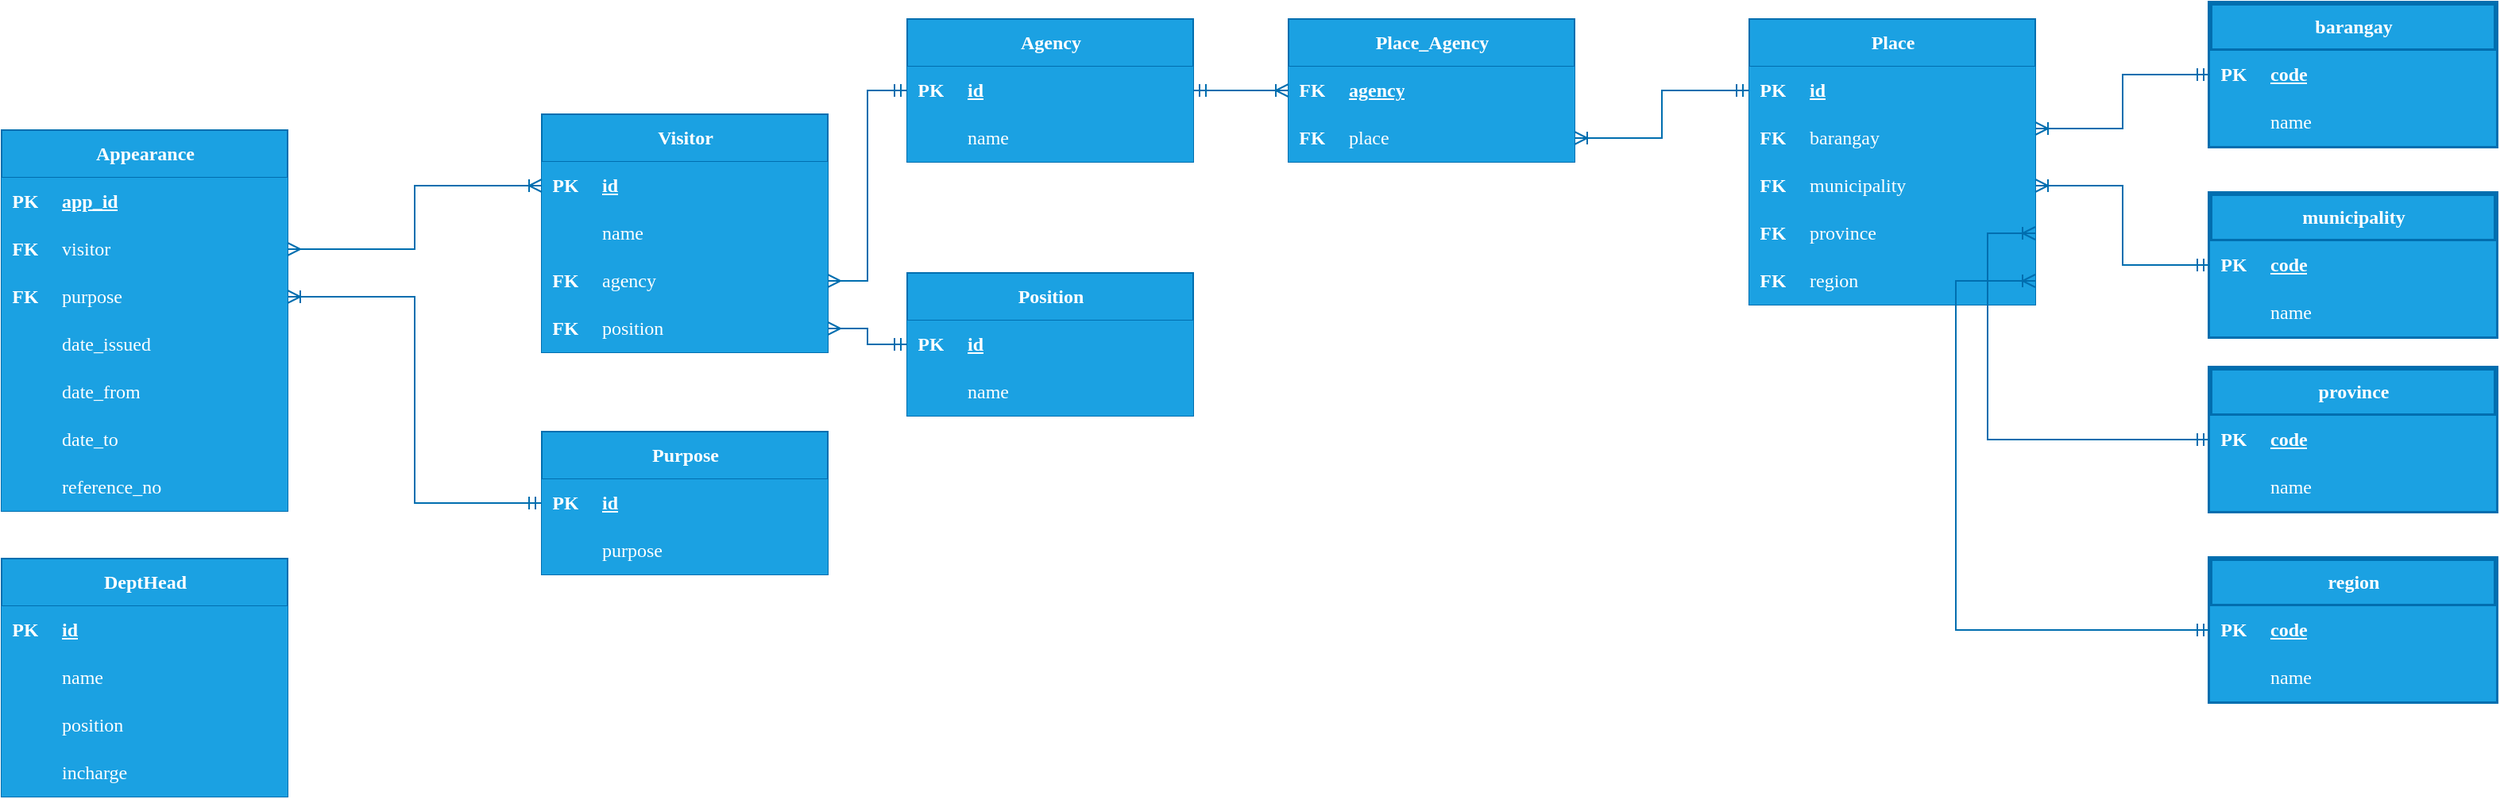 <mxfile version="24.3.1" type="device">
  <diagram id="R2lEEEUBdFMjLlhIrx00" name="Page-1">
    <mxGraphModel dx="2643" dy="990" grid="1" gridSize="10" guides="1" tooltips="1" connect="1" arrows="1" fold="1" page="1" pageScale="1" pageWidth="850" pageHeight="1100" math="0" shadow="0" extFonts="Permanent Marker^https://fonts.googleapis.com/css?family=Permanent+Marker">
      <root>
        <mxCell id="0" />
        <mxCell id="1" parent="0" />
        <mxCell id="YAL7oIk_EPzpiQccKfd0-5" value="Visitor" style="shape=table;startSize=30;container=1;collapsible=1;childLayout=tableLayout;fixedRows=1;rowLines=0;fontStyle=1;align=center;resizeLast=1;html=1;fontFamily=Verdana;fontSize=12;labelBackgroundColor=none;fillColor=#1ba1e2;strokeColor=#006EAF;fontColor=#ffffff;shadow=0;swimlaneLine=1;fixDash=0;" parent="1" vertex="1">
          <mxGeometry x="-20" y="100" width="180" height="150" as="geometry" />
        </mxCell>
        <mxCell id="YAL7oIk_EPzpiQccKfd0-6" value="" style="shape=tableRow;horizontal=0;startSize=0;swimlaneHead=0;swimlaneBody=0;fillColor=#1ba1e2;collapsible=0;dropTarget=0;points=[[0,0.5],[1,0.5]];portConstraint=eastwest;top=0;left=0;right=0;bottom=1;fontFamily=Verdana;fontSize=12;labelBackgroundColor=none;strokeColor=#006EAF;fontColor=#ffffff;shadow=0;swimlaneLine=1;fixDash=0;" parent="YAL7oIk_EPzpiQccKfd0-5" vertex="1">
          <mxGeometry y="30" width="180" height="30" as="geometry" />
        </mxCell>
        <mxCell id="YAL7oIk_EPzpiQccKfd0-7" value="PK" style="shape=partialRectangle;connectable=0;fillColor=#1ba1e2;top=0;left=0;bottom=0;right=0;fontStyle=1;overflow=hidden;whiteSpace=wrap;html=1;fontFamily=Verdana;fontSize=12;labelBackgroundColor=none;strokeColor=#006EAF;fontColor=#ffffff;shadow=0;swimlaneLine=1;fixDash=0;" parent="YAL7oIk_EPzpiQccKfd0-6" vertex="1">
          <mxGeometry width="30" height="30" as="geometry">
            <mxRectangle width="30" height="30" as="alternateBounds" />
          </mxGeometry>
        </mxCell>
        <mxCell id="YAL7oIk_EPzpiQccKfd0-8" value="id" style="shape=partialRectangle;connectable=0;fillColor=#1ba1e2;top=0;left=0;bottom=0;right=0;align=left;spacingLeft=6;fontStyle=5;overflow=hidden;whiteSpace=wrap;html=1;fontFamily=Verdana;fontSize=12;labelBackgroundColor=none;strokeColor=#006EAF;fontColor=#ffffff;shadow=0;swimlaneLine=1;fixDash=0;" parent="YAL7oIk_EPzpiQccKfd0-6" vertex="1">
          <mxGeometry x="30" width="150" height="30" as="geometry">
            <mxRectangle width="150" height="30" as="alternateBounds" />
          </mxGeometry>
        </mxCell>
        <mxCell id="YAL7oIk_EPzpiQccKfd0-9" value="" style="shape=tableRow;horizontal=0;startSize=0;swimlaneHead=0;swimlaneBody=0;fillColor=#1ba1e2;collapsible=0;dropTarget=0;points=[[0,0.5],[1,0.5]];portConstraint=eastwest;top=0;left=0;right=0;bottom=0;fontFamily=Verdana;fontSize=12;labelBackgroundColor=none;strokeColor=#006EAF;fontColor=#ffffff;shadow=0;swimlaneLine=1;fixDash=0;" parent="YAL7oIk_EPzpiQccKfd0-5" vertex="1">
          <mxGeometry y="60" width="180" height="30" as="geometry" />
        </mxCell>
        <mxCell id="YAL7oIk_EPzpiQccKfd0-10" value="" style="shape=partialRectangle;connectable=0;fillColor=#1ba1e2;top=0;left=0;bottom=0;right=0;editable=1;overflow=hidden;whiteSpace=wrap;html=1;fontFamily=Verdana;fontSize=12;labelBackgroundColor=none;strokeColor=#006EAF;fontColor=#ffffff;shadow=0;swimlaneLine=1;fixDash=0;" parent="YAL7oIk_EPzpiQccKfd0-9" vertex="1">
          <mxGeometry width="30" height="30" as="geometry">
            <mxRectangle width="30" height="30" as="alternateBounds" />
          </mxGeometry>
        </mxCell>
        <mxCell id="YAL7oIk_EPzpiQccKfd0-11" value="name" style="shape=partialRectangle;connectable=0;fillColor=#1ba1e2;top=0;left=0;bottom=0;right=0;align=left;spacingLeft=6;overflow=hidden;whiteSpace=wrap;html=1;fontFamily=Verdana;fontSize=12;labelBackgroundColor=none;strokeColor=#006EAF;fontColor=#ffffff;shadow=0;swimlaneLine=1;fixDash=0;" parent="YAL7oIk_EPzpiQccKfd0-9" vertex="1">
          <mxGeometry x="30" width="150" height="30" as="geometry">
            <mxRectangle width="150" height="30" as="alternateBounds" />
          </mxGeometry>
        </mxCell>
        <mxCell id="YAL7oIk_EPzpiQccKfd0-12" value="" style="shape=tableRow;horizontal=0;startSize=0;swimlaneHead=0;swimlaneBody=0;fillColor=#1ba1e2;collapsible=0;dropTarget=0;points=[[0,0.5],[1,0.5]];portConstraint=eastwest;top=0;left=0;right=0;bottom=0;fontFamily=Verdana;fontSize=12;labelBackgroundColor=none;strokeColor=#006EAF;fontColor=#ffffff;shadow=0;swimlaneLine=1;fixDash=0;" parent="YAL7oIk_EPzpiQccKfd0-5" vertex="1">
          <mxGeometry y="90" width="180" height="30" as="geometry" />
        </mxCell>
        <mxCell id="YAL7oIk_EPzpiQccKfd0-13" value="FK" style="shape=partialRectangle;connectable=0;fillColor=#1ba1e2;top=0;left=0;bottom=0;right=0;editable=1;overflow=hidden;whiteSpace=wrap;html=1;fontFamily=Verdana;fontSize=12;labelBackgroundColor=none;strokeColor=#006EAF;fontColor=#ffffff;shadow=0;swimlaneLine=1;fixDash=0;fontStyle=1" parent="YAL7oIk_EPzpiQccKfd0-12" vertex="1">
          <mxGeometry width="30" height="30" as="geometry">
            <mxRectangle width="30" height="30" as="alternateBounds" />
          </mxGeometry>
        </mxCell>
        <mxCell id="YAL7oIk_EPzpiQccKfd0-14" value="agency" style="shape=partialRectangle;connectable=0;fillColor=#1ba1e2;top=0;left=0;bottom=0;right=0;align=left;spacingLeft=6;overflow=hidden;whiteSpace=wrap;html=1;fontFamily=Verdana;fontSize=12;labelBackgroundColor=none;strokeColor=#006EAF;fontColor=#ffffff;shadow=0;swimlaneLine=1;fixDash=0;" parent="YAL7oIk_EPzpiQccKfd0-12" vertex="1">
          <mxGeometry x="30" width="150" height="30" as="geometry">
            <mxRectangle width="150" height="30" as="alternateBounds" />
          </mxGeometry>
        </mxCell>
        <mxCell id="YAL7oIk_EPzpiQccKfd0-15" value="" style="shape=tableRow;horizontal=0;startSize=0;swimlaneHead=0;swimlaneBody=0;fillColor=#1ba1e2;collapsible=0;dropTarget=0;points=[[0,0.5],[1,0.5]];portConstraint=eastwest;top=0;left=0;right=0;bottom=0;fontFamily=Verdana;fontSize=12;labelBackgroundColor=none;strokeColor=#006EAF;fontColor=#ffffff;shadow=0;swimlaneLine=1;fixDash=0;" parent="YAL7oIk_EPzpiQccKfd0-5" vertex="1">
          <mxGeometry y="120" width="180" height="30" as="geometry" />
        </mxCell>
        <mxCell id="YAL7oIk_EPzpiQccKfd0-16" value="FK" style="shape=partialRectangle;connectable=0;fillColor=#1ba1e2;top=0;left=0;bottom=0;right=0;editable=1;overflow=hidden;whiteSpace=wrap;html=1;fontFamily=Verdana;fontSize=12;labelBackgroundColor=none;strokeColor=#006EAF;fontColor=#ffffff;shadow=0;swimlaneLine=1;fixDash=0;fontStyle=1" parent="YAL7oIk_EPzpiQccKfd0-15" vertex="1">
          <mxGeometry width="30" height="30" as="geometry">
            <mxRectangle width="30" height="30" as="alternateBounds" />
          </mxGeometry>
        </mxCell>
        <mxCell id="YAL7oIk_EPzpiQccKfd0-17" value="position" style="shape=partialRectangle;connectable=0;fillColor=#1ba1e2;top=0;left=0;bottom=0;right=0;align=left;spacingLeft=6;overflow=hidden;whiteSpace=wrap;html=1;fontFamily=Verdana;fontSize=12;labelBackgroundColor=none;strokeColor=#006EAF;fontColor=#ffffff;shadow=0;swimlaneLine=1;fixDash=0;" parent="YAL7oIk_EPzpiQccKfd0-15" vertex="1">
          <mxGeometry x="30" width="150" height="30" as="geometry">
            <mxRectangle width="150" height="30" as="alternateBounds" />
          </mxGeometry>
        </mxCell>
        <mxCell id="YAL7oIk_EPzpiQccKfd0-18" value="DeptHead" style="shape=table;startSize=30;container=1;collapsible=1;childLayout=tableLayout;fixedRows=1;rowLines=0;fontStyle=1;align=center;resizeLast=1;html=1;fontFamily=Verdana;fontSize=12;labelBackgroundColor=none;fillColor=#1ba1e2;strokeColor=#006EAF;fontColor=#ffffff;shadow=0;swimlaneLine=1;fixDash=0;" parent="1" vertex="1">
          <mxGeometry x="-360" y="380" width="180" height="150" as="geometry" />
        </mxCell>
        <mxCell id="YAL7oIk_EPzpiQccKfd0-19" value="" style="shape=tableRow;horizontal=0;startSize=0;swimlaneHead=0;swimlaneBody=0;fillColor=#1ba1e2;collapsible=0;dropTarget=0;points=[[0,0.5],[1,0.5]];portConstraint=eastwest;top=0;left=0;right=0;bottom=1;fontFamily=Verdana;fontSize=12;labelBackgroundColor=none;strokeColor=#006EAF;fontColor=#ffffff;shadow=0;swimlaneLine=1;fixDash=0;" parent="YAL7oIk_EPzpiQccKfd0-18" vertex="1">
          <mxGeometry y="30" width="180" height="30" as="geometry" />
        </mxCell>
        <mxCell id="YAL7oIk_EPzpiQccKfd0-20" value="PK" style="shape=partialRectangle;connectable=0;fillColor=#1ba1e2;top=0;left=0;bottom=0;right=0;fontStyle=1;overflow=hidden;whiteSpace=wrap;html=1;fontFamily=Verdana;fontSize=12;labelBackgroundColor=none;strokeColor=#006EAF;fontColor=#ffffff;shadow=0;swimlaneLine=1;fixDash=0;" parent="YAL7oIk_EPzpiQccKfd0-19" vertex="1">
          <mxGeometry width="30" height="30" as="geometry">
            <mxRectangle width="30" height="30" as="alternateBounds" />
          </mxGeometry>
        </mxCell>
        <mxCell id="YAL7oIk_EPzpiQccKfd0-21" value="id" style="shape=partialRectangle;connectable=0;fillColor=#1ba1e2;top=0;left=0;bottom=0;right=0;align=left;spacingLeft=6;fontStyle=5;overflow=hidden;whiteSpace=wrap;html=1;fontFamily=Verdana;fontSize=12;labelBackgroundColor=none;strokeColor=#006EAF;fontColor=#ffffff;shadow=0;swimlaneLine=1;fixDash=0;" parent="YAL7oIk_EPzpiQccKfd0-19" vertex="1">
          <mxGeometry x="30" width="150" height="30" as="geometry">
            <mxRectangle width="150" height="30" as="alternateBounds" />
          </mxGeometry>
        </mxCell>
        <mxCell id="YAL7oIk_EPzpiQccKfd0-22" value="" style="shape=tableRow;horizontal=0;startSize=0;swimlaneHead=0;swimlaneBody=0;fillColor=#1ba1e2;collapsible=0;dropTarget=0;points=[[0,0.5],[1,0.5]];portConstraint=eastwest;top=0;left=0;right=0;bottom=0;fontFamily=Verdana;fontSize=12;labelBackgroundColor=none;strokeColor=#006EAF;fontColor=#ffffff;shadow=0;swimlaneLine=1;fixDash=0;" parent="YAL7oIk_EPzpiQccKfd0-18" vertex="1">
          <mxGeometry y="60" width="180" height="30" as="geometry" />
        </mxCell>
        <mxCell id="YAL7oIk_EPzpiQccKfd0-23" value="" style="shape=partialRectangle;connectable=0;fillColor=#1ba1e2;top=0;left=0;bottom=0;right=0;editable=1;overflow=hidden;whiteSpace=wrap;html=1;fontFamily=Verdana;fontSize=12;labelBackgroundColor=none;strokeColor=#006EAF;fontColor=#ffffff;shadow=0;swimlaneLine=1;fixDash=0;" parent="YAL7oIk_EPzpiQccKfd0-22" vertex="1">
          <mxGeometry width="30" height="30" as="geometry">
            <mxRectangle width="30" height="30" as="alternateBounds" />
          </mxGeometry>
        </mxCell>
        <mxCell id="YAL7oIk_EPzpiQccKfd0-24" value="name" style="shape=partialRectangle;connectable=0;fillColor=#1ba1e2;top=0;left=0;bottom=0;right=0;align=left;spacingLeft=6;overflow=hidden;whiteSpace=wrap;html=1;fontFamily=Verdana;fontSize=12;labelBackgroundColor=none;strokeColor=#006EAF;fontColor=#ffffff;shadow=0;swimlaneLine=1;fixDash=0;" parent="YAL7oIk_EPzpiQccKfd0-22" vertex="1">
          <mxGeometry x="30" width="150" height="30" as="geometry">
            <mxRectangle width="150" height="30" as="alternateBounds" />
          </mxGeometry>
        </mxCell>
        <mxCell id="YAL7oIk_EPzpiQccKfd0-25" value="" style="shape=tableRow;horizontal=0;startSize=0;swimlaneHead=0;swimlaneBody=0;fillColor=#1ba1e2;collapsible=0;dropTarget=0;points=[[0,0.5],[1,0.5]];portConstraint=eastwest;top=0;left=0;right=0;bottom=0;fontFamily=Verdana;fontSize=12;labelBackgroundColor=none;strokeColor=#006EAF;fontColor=#ffffff;shadow=0;swimlaneLine=1;fixDash=0;" parent="YAL7oIk_EPzpiQccKfd0-18" vertex="1">
          <mxGeometry y="90" width="180" height="30" as="geometry" />
        </mxCell>
        <mxCell id="YAL7oIk_EPzpiQccKfd0-26" value="" style="shape=partialRectangle;connectable=0;fillColor=#1ba1e2;top=0;left=0;bottom=0;right=0;editable=1;overflow=hidden;whiteSpace=wrap;html=1;fontFamily=Verdana;fontSize=12;labelBackgroundColor=none;strokeColor=#006EAF;fontColor=#ffffff;shadow=0;swimlaneLine=1;fixDash=0;" parent="YAL7oIk_EPzpiQccKfd0-25" vertex="1">
          <mxGeometry width="30" height="30" as="geometry">
            <mxRectangle width="30" height="30" as="alternateBounds" />
          </mxGeometry>
        </mxCell>
        <mxCell id="YAL7oIk_EPzpiQccKfd0-27" value="position" style="shape=partialRectangle;connectable=0;fillColor=#1ba1e2;top=0;left=0;bottom=0;right=0;align=left;spacingLeft=6;overflow=hidden;whiteSpace=wrap;html=1;fontFamily=Verdana;fontSize=12;labelBackgroundColor=none;strokeColor=#006EAF;fontColor=#ffffff;shadow=0;swimlaneLine=1;fixDash=0;" parent="YAL7oIk_EPzpiQccKfd0-25" vertex="1">
          <mxGeometry x="30" width="150" height="30" as="geometry">
            <mxRectangle width="150" height="30" as="alternateBounds" />
          </mxGeometry>
        </mxCell>
        <mxCell id="YAL7oIk_EPzpiQccKfd0-28" value="" style="shape=tableRow;horizontal=0;startSize=0;swimlaneHead=0;swimlaneBody=0;fillColor=#1ba1e2;collapsible=0;dropTarget=0;points=[[0,0.5],[1,0.5]];portConstraint=eastwest;top=0;left=0;right=0;bottom=0;fontFamily=Verdana;fontSize=12;labelBackgroundColor=none;strokeColor=#006EAF;fontColor=#ffffff;shadow=0;swimlaneLine=1;fixDash=0;" parent="YAL7oIk_EPzpiQccKfd0-18" vertex="1">
          <mxGeometry y="120" width="180" height="30" as="geometry" />
        </mxCell>
        <mxCell id="YAL7oIk_EPzpiQccKfd0-29" value="" style="shape=partialRectangle;connectable=0;fillColor=#1ba1e2;top=0;left=0;bottom=0;right=0;editable=1;overflow=hidden;whiteSpace=wrap;html=1;fontFamily=Verdana;fontSize=12;labelBackgroundColor=none;strokeColor=#006EAF;fontColor=#ffffff;shadow=0;swimlaneLine=1;fixDash=0;" parent="YAL7oIk_EPzpiQccKfd0-28" vertex="1">
          <mxGeometry width="30" height="30" as="geometry">
            <mxRectangle width="30" height="30" as="alternateBounds" />
          </mxGeometry>
        </mxCell>
        <mxCell id="YAL7oIk_EPzpiQccKfd0-30" value="incharge" style="shape=partialRectangle;connectable=0;fillColor=#1ba1e2;top=0;left=0;bottom=0;right=0;align=left;spacingLeft=6;overflow=hidden;whiteSpace=wrap;html=1;fontFamily=Verdana;fontSize=12;labelBackgroundColor=none;strokeColor=#006EAF;fontColor=#ffffff;shadow=0;swimlaneLine=1;fixDash=0;" parent="YAL7oIk_EPzpiQccKfd0-28" vertex="1">
          <mxGeometry x="30" width="150" height="30" as="geometry">
            <mxRectangle width="150" height="30" as="alternateBounds" />
          </mxGeometry>
        </mxCell>
        <mxCell id="YAL7oIk_EPzpiQccKfd0-31" value="Position" style="shape=table;startSize=30;container=1;collapsible=1;childLayout=tableLayout;fixedRows=1;rowLines=0;fontStyle=1;align=center;resizeLast=1;html=1;fontFamily=Verdana;fontSize=12;labelBackgroundColor=none;fillColor=#1ba1e2;strokeColor=#006EAF;fontColor=#ffffff;shadow=0;swimlaneLine=1;fixDash=0;" parent="1" vertex="1">
          <mxGeometry x="210" y="200" width="180" height="90" as="geometry" />
        </mxCell>
        <mxCell id="YAL7oIk_EPzpiQccKfd0-32" value="" style="shape=tableRow;horizontal=0;startSize=0;swimlaneHead=0;swimlaneBody=0;fillColor=#1ba1e2;collapsible=0;dropTarget=0;points=[[0,0.5],[1,0.5]];portConstraint=eastwest;top=0;left=0;right=0;bottom=1;fontFamily=Verdana;fontSize=12;labelBackgroundColor=none;strokeColor=#006EAF;fontColor=#ffffff;shadow=0;swimlaneLine=1;fixDash=0;" parent="YAL7oIk_EPzpiQccKfd0-31" vertex="1">
          <mxGeometry y="30" width="180" height="30" as="geometry" />
        </mxCell>
        <mxCell id="YAL7oIk_EPzpiQccKfd0-33" value="PK" style="shape=partialRectangle;connectable=0;fillColor=#1ba1e2;top=0;left=0;bottom=0;right=0;fontStyle=1;overflow=hidden;whiteSpace=wrap;html=1;fontFamily=Verdana;fontSize=12;labelBackgroundColor=none;strokeColor=#006EAF;fontColor=#ffffff;shadow=0;swimlaneLine=1;fixDash=0;" parent="YAL7oIk_EPzpiQccKfd0-32" vertex="1">
          <mxGeometry width="30" height="30" as="geometry">
            <mxRectangle width="30" height="30" as="alternateBounds" />
          </mxGeometry>
        </mxCell>
        <mxCell id="YAL7oIk_EPzpiQccKfd0-34" value="id" style="shape=partialRectangle;connectable=0;fillColor=#1ba1e2;top=0;left=0;bottom=0;right=0;align=left;spacingLeft=6;fontStyle=5;overflow=hidden;whiteSpace=wrap;html=1;fontFamily=Verdana;fontSize=12;labelBackgroundColor=none;strokeColor=#006EAF;fontColor=#ffffff;shadow=0;swimlaneLine=1;fixDash=0;" parent="YAL7oIk_EPzpiQccKfd0-32" vertex="1">
          <mxGeometry x="30" width="150" height="30" as="geometry">
            <mxRectangle width="150" height="30" as="alternateBounds" />
          </mxGeometry>
        </mxCell>
        <mxCell id="YAL7oIk_EPzpiQccKfd0-35" value="" style="shape=tableRow;horizontal=0;startSize=0;swimlaneHead=0;swimlaneBody=0;fillColor=#1ba1e2;collapsible=0;dropTarget=0;points=[[0,0.5],[1,0.5]];portConstraint=eastwest;top=0;left=0;right=0;bottom=0;fontFamily=Verdana;fontSize=12;labelBackgroundColor=none;strokeColor=#006EAF;fontColor=#ffffff;shadow=0;swimlaneLine=1;fixDash=0;" parent="YAL7oIk_EPzpiQccKfd0-31" vertex="1">
          <mxGeometry y="60" width="180" height="30" as="geometry" />
        </mxCell>
        <mxCell id="YAL7oIk_EPzpiQccKfd0-36" value="" style="shape=partialRectangle;connectable=0;fillColor=#1ba1e2;top=0;left=0;bottom=0;right=0;editable=1;overflow=hidden;whiteSpace=wrap;html=1;fontFamily=Verdana;fontSize=12;labelBackgroundColor=none;strokeColor=#006EAF;fontColor=#ffffff;shadow=0;swimlaneLine=1;fixDash=0;" parent="YAL7oIk_EPzpiQccKfd0-35" vertex="1">
          <mxGeometry width="30" height="30" as="geometry">
            <mxRectangle width="30" height="30" as="alternateBounds" />
          </mxGeometry>
        </mxCell>
        <mxCell id="YAL7oIk_EPzpiQccKfd0-37" value="name" style="shape=partialRectangle;connectable=0;fillColor=#1ba1e2;top=0;left=0;bottom=0;right=0;align=left;spacingLeft=6;overflow=hidden;whiteSpace=wrap;html=1;fontFamily=Verdana;fontSize=12;labelBackgroundColor=none;strokeColor=#006EAF;fontColor=#ffffff;shadow=0;swimlaneLine=1;fixDash=0;" parent="YAL7oIk_EPzpiQccKfd0-35" vertex="1">
          <mxGeometry x="30" width="150" height="30" as="geometry">
            <mxRectangle width="150" height="30" as="alternateBounds" />
          </mxGeometry>
        </mxCell>
        <mxCell id="YAL7oIk_EPzpiQccKfd0-45" style="edgeStyle=orthogonalEdgeStyle;rounded=0;orthogonalLoop=1;jettySize=auto;html=1;exitX=1;exitY=0.5;exitDx=0;exitDy=0;entryX=0;entryY=0.5;entryDx=0;entryDy=0;endArrow=ERmandOne;endFill=0;startArrow=ERmany;startFill=0;fontFamily=Verdana;fontSize=12;labelBackgroundColor=none;fillColor=#1ba1e2;strokeColor=#006EAF;shadow=0;swimlaneLine=1;fixDash=0;" parent="1" source="YAL7oIk_EPzpiQccKfd0-15" target="YAL7oIk_EPzpiQccKfd0-32" edge="1">
          <mxGeometry relative="1" as="geometry" />
        </mxCell>
        <mxCell id="YAL7oIk_EPzpiQccKfd0-46" value="Agency" style="shape=table;startSize=30;container=1;collapsible=1;childLayout=tableLayout;fixedRows=1;rowLines=0;fontStyle=1;align=center;resizeLast=1;html=1;fontFamily=Verdana;fontSize=12;labelBackgroundColor=none;fillColor=#1ba1e2;strokeColor=#006EAF;fontColor=#ffffff;shadow=0;swimlaneLine=1;fixDash=0;" parent="1" vertex="1">
          <mxGeometry x="210" y="40" width="180" height="90" as="geometry">
            <mxRectangle x="260" y="150" width="80" height="30" as="alternateBounds" />
          </mxGeometry>
        </mxCell>
        <mxCell id="YAL7oIk_EPzpiQccKfd0-47" value="" style="shape=tableRow;horizontal=0;startSize=0;swimlaneHead=0;swimlaneBody=0;fillColor=#1ba1e2;collapsible=0;dropTarget=0;points=[[0,0.5],[1,0.5]];portConstraint=eastwest;top=0;left=0;right=0;bottom=1;fontFamily=Verdana;fontSize=12;labelBackgroundColor=none;strokeColor=#006EAF;fontColor=#ffffff;shadow=0;swimlaneLine=1;fixDash=0;" parent="YAL7oIk_EPzpiQccKfd0-46" vertex="1">
          <mxGeometry y="30" width="180" height="30" as="geometry" />
        </mxCell>
        <mxCell id="YAL7oIk_EPzpiQccKfd0-48" value="PK" style="shape=partialRectangle;connectable=0;fillColor=#1ba1e2;top=0;left=0;bottom=0;right=0;fontStyle=1;overflow=hidden;whiteSpace=wrap;html=1;fontFamily=Verdana;fontSize=12;labelBackgroundColor=none;strokeColor=#006EAF;fontColor=#ffffff;shadow=0;swimlaneLine=1;fixDash=0;" parent="YAL7oIk_EPzpiQccKfd0-47" vertex="1">
          <mxGeometry width="30" height="30" as="geometry">
            <mxRectangle width="30" height="30" as="alternateBounds" />
          </mxGeometry>
        </mxCell>
        <mxCell id="YAL7oIk_EPzpiQccKfd0-49" value="id" style="shape=partialRectangle;connectable=0;fillColor=#1ba1e2;top=0;left=0;bottom=0;right=0;align=left;spacingLeft=6;fontStyle=5;overflow=hidden;whiteSpace=wrap;html=1;fontFamily=Verdana;fontSize=12;labelBackgroundColor=none;strokeColor=#006EAF;fontColor=#ffffff;shadow=0;swimlaneLine=1;fixDash=0;" parent="YAL7oIk_EPzpiQccKfd0-47" vertex="1">
          <mxGeometry x="30" width="150" height="30" as="geometry">
            <mxRectangle width="150" height="30" as="alternateBounds" />
          </mxGeometry>
        </mxCell>
        <mxCell id="YAL7oIk_EPzpiQccKfd0-50" value="" style="shape=tableRow;horizontal=0;startSize=0;swimlaneHead=0;swimlaneBody=0;fillColor=#1ba1e2;collapsible=0;dropTarget=0;points=[[0,0.5],[1,0.5]];portConstraint=eastwest;top=0;left=0;right=0;bottom=0;fontFamily=Verdana;fontSize=12;labelBackgroundColor=none;strokeColor=#006EAF;fontColor=#ffffff;shadow=0;swimlaneLine=1;fixDash=0;" parent="YAL7oIk_EPzpiQccKfd0-46" vertex="1">
          <mxGeometry y="60" width="180" height="30" as="geometry" />
        </mxCell>
        <mxCell id="YAL7oIk_EPzpiQccKfd0-51" value="" style="shape=partialRectangle;connectable=0;fillColor=#1ba1e2;top=0;left=0;bottom=0;right=0;editable=1;overflow=hidden;whiteSpace=wrap;html=1;fontFamily=Verdana;fontSize=12;labelBackgroundColor=none;strokeColor=#006EAF;fontColor=#ffffff;shadow=0;swimlaneLine=1;fixDash=0;" parent="YAL7oIk_EPzpiQccKfd0-50" vertex="1">
          <mxGeometry width="30" height="30" as="geometry">
            <mxRectangle width="30" height="30" as="alternateBounds" />
          </mxGeometry>
        </mxCell>
        <mxCell id="YAL7oIk_EPzpiQccKfd0-52" value="name" style="shape=partialRectangle;connectable=0;fillColor=#1ba1e2;top=0;left=0;bottom=0;right=0;align=left;spacingLeft=6;overflow=hidden;whiteSpace=wrap;html=1;fontFamily=Verdana;fontSize=12;labelBackgroundColor=none;strokeColor=#006EAF;fontColor=#ffffff;shadow=0;swimlaneLine=1;fixDash=0;" parent="YAL7oIk_EPzpiQccKfd0-50" vertex="1">
          <mxGeometry x="30" width="150" height="30" as="geometry">
            <mxRectangle width="150" height="30" as="alternateBounds" />
          </mxGeometry>
        </mxCell>
        <mxCell id="YAL7oIk_EPzpiQccKfd0-59" style="edgeStyle=orthogonalEdgeStyle;rounded=0;orthogonalLoop=1;jettySize=auto;html=1;exitX=1;exitY=0.5;exitDx=0;exitDy=0;startArrow=ERmany;startFill=0;endArrow=ERmandOne;endFill=0;fontFamily=Verdana;fontSize=12;labelBackgroundColor=none;fillColor=#1ba1e2;strokeColor=#006EAF;shadow=0;swimlaneLine=1;fixDash=0;" parent="1" source="YAL7oIk_EPzpiQccKfd0-12" target="YAL7oIk_EPzpiQccKfd0-47" edge="1">
          <mxGeometry relative="1" as="geometry" />
        </mxCell>
        <mxCell id="YAL7oIk_EPzpiQccKfd0-60" value="Appearance" style="shape=table;startSize=30;container=1;collapsible=1;childLayout=tableLayout;fixedRows=1;rowLines=0;fontStyle=1;align=center;resizeLast=1;html=1;fontFamily=Verdana;fontSize=12;labelBackgroundColor=none;fillColor=#1ba1e2;strokeColor=#006EAF;fontColor=#ffffff;shadow=0;swimlaneLine=1;fixDash=0;" parent="1" vertex="1">
          <mxGeometry x="-360" y="110" width="180" height="240" as="geometry" />
        </mxCell>
        <mxCell id="YAL7oIk_EPzpiQccKfd0-61" value="" style="shape=tableRow;horizontal=0;startSize=0;swimlaneHead=0;swimlaneBody=0;fillColor=#1ba1e2;collapsible=0;dropTarget=0;points=[[0,0.5],[1,0.5]];portConstraint=eastwest;top=0;left=0;right=0;bottom=1;fontFamily=Verdana;fontSize=12;labelBackgroundColor=none;strokeColor=#006EAF;fontColor=#ffffff;shadow=0;swimlaneLine=1;fixDash=0;" parent="YAL7oIk_EPzpiQccKfd0-60" vertex="1">
          <mxGeometry y="30" width="180" height="30" as="geometry" />
        </mxCell>
        <mxCell id="YAL7oIk_EPzpiQccKfd0-62" value="PK" style="shape=partialRectangle;connectable=0;fillColor=#1ba1e2;top=0;left=0;bottom=0;right=0;fontStyle=1;overflow=hidden;whiteSpace=wrap;html=1;fontFamily=Verdana;fontSize=12;labelBackgroundColor=none;strokeColor=#006EAF;fontColor=#ffffff;shadow=0;swimlaneLine=1;fixDash=0;" parent="YAL7oIk_EPzpiQccKfd0-61" vertex="1">
          <mxGeometry width="30" height="30" as="geometry">
            <mxRectangle width="30" height="30" as="alternateBounds" />
          </mxGeometry>
        </mxCell>
        <mxCell id="YAL7oIk_EPzpiQccKfd0-63" value="app_id" style="shape=partialRectangle;connectable=0;fillColor=#1ba1e2;top=0;left=0;bottom=0;right=0;align=left;spacingLeft=6;fontStyle=5;overflow=hidden;whiteSpace=wrap;html=1;fontFamily=Verdana;fontSize=12;labelBackgroundColor=none;strokeColor=#006EAF;fontColor=#ffffff;shadow=0;swimlaneLine=1;fixDash=0;" parent="YAL7oIk_EPzpiQccKfd0-61" vertex="1">
          <mxGeometry x="30" width="150" height="30" as="geometry">
            <mxRectangle width="150" height="30" as="alternateBounds" />
          </mxGeometry>
        </mxCell>
        <mxCell id="YAL7oIk_EPzpiQccKfd0-64" value="" style="shape=tableRow;horizontal=0;startSize=0;swimlaneHead=0;swimlaneBody=0;fillColor=#1ba1e2;collapsible=0;dropTarget=0;points=[[0,0.5],[1,0.5]];portConstraint=eastwest;top=0;left=0;right=0;bottom=0;fontFamily=Verdana;fontSize=12;labelBackgroundColor=none;strokeColor=#006EAF;fontColor=#ffffff;shadow=0;swimlaneLine=1;fixDash=0;" parent="YAL7oIk_EPzpiQccKfd0-60" vertex="1">
          <mxGeometry y="60" width="180" height="30" as="geometry" />
        </mxCell>
        <mxCell id="YAL7oIk_EPzpiQccKfd0-65" value="FK" style="shape=partialRectangle;connectable=0;fillColor=#1ba1e2;top=0;left=0;bottom=0;right=0;editable=1;overflow=hidden;whiteSpace=wrap;html=1;fontFamily=Verdana;fontSize=12;labelBackgroundColor=none;strokeColor=#006EAF;fontColor=#ffffff;shadow=0;swimlaneLine=1;fixDash=0;fontStyle=1" parent="YAL7oIk_EPzpiQccKfd0-64" vertex="1">
          <mxGeometry width="30" height="30" as="geometry">
            <mxRectangle width="30" height="30" as="alternateBounds" />
          </mxGeometry>
        </mxCell>
        <mxCell id="YAL7oIk_EPzpiQccKfd0-66" value="visitor" style="shape=partialRectangle;connectable=0;fillColor=#1ba1e2;top=0;left=0;bottom=0;right=0;align=left;spacingLeft=6;overflow=hidden;whiteSpace=wrap;html=1;fontFamily=Verdana;fontSize=12;labelBackgroundColor=none;strokeColor=#006EAF;fontColor=#ffffff;shadow=0;swimlaneLine=1;fixDash=0;" parent="YAL7oIk_EPzpiQccKfd0-64" vertex="1">
          <mxGeometry x="30" width="150" height="30" as="geometry">
            <mxRectangle width="150" height="30" as="alternateBounds" />
          </mxGeometry>
        </mxCell>
        <mxCell id="YAL7oIk_EPzpiQccKfd0-70" value="" style="shape=tableRow;horizontal=0;startSize=0;swimlaneHead=0;swimlaneBody=0;fillColor=#1ba1e2;collapsible=0;dropTarget=0;points=[[0,0.5],[1,0.5]];portConstraint=eastwest;top=0;left=0;right=0;bottom=0;fontFamily=Verdana;fontSize=12;labelBackgroundColor=none;strokeColor=#006EAF;fontColor=#ffffff;shadow=0;swimlaneLine=1;fixDash=0;" parent="YAL7oIk_EPzpiQccKfd0-60" vertex="1">
          <mxGeometry y="90" width="180" height="30" as="geometry" />
        </mxCell>
        <mxCell id="YAL7oIk_EPzpiQccKfd0-71" value="&lt;b&gt;FK&lt;/b&gt;" style="shape=partialRectangle;connectable=0;fillColor=#1ba1e2;top=0;left=0;bottom=0;right=0;editable=1;overflow=hidden;whiteSpace=wrap;html=1;fontFamily=Verdana;fontSize=12;labelBackgroundColor=none;strokeColor=#006EAF;fontColor=#ffffff;shadow=0;swimlaneLine=1;fixDash=0;" parent="YAL7oIk_EPzpiQccKfd0-70" vertex="1">
          <mxGeometry width="30" height="30" as="geometry">
            <mxRectangle width="30" height="30" as="alternateBounds" />
          </mxGeometry>
        </mxCell>
        <mxCell id="YAL7oIk_EPzpiQccKfd0-72" value="purpose" style="shape=partialRectangle;connectable=0;fillColor=#1ba1e2;top=0;left=0;bottom=0;right=0;align=left;spacingLeft=6;overflow=hidden;whiteSpace=wrap;html=1;fontFamily=Verdana;fontSize=12;labelBackgroundColor=none;strokeColor=#006EAF;fontColor=#ffffff;shadow=0;swimlaneLine=1;fixDash=0;" parent="YAL7oIk_EPzpiQccKfd0-70" vertex="1">
          <mxGeometry x="30" width="150" height="30" as="geometry">
            <mxRectangle width="150" height="30" as="alternateBounds" />
          </mxGeometry>
        </mxCell>
        <mxCell id="YAL7oIk_EPzpiQccKfd0-94" style="shape=tableRow;horizontal=0;startSize=0;swimlaneHead=0;swimlaneBody=0;fillColor=#1ba1e2;collapsible=0;dropTarget=0;points=[[0,0.5],[1,0.5]];portConstraint=eastwest;top=0;left=0;right=0;bottom=0;fontFamily=Verdana;fontSize=12;labelBackgroundColor=none;strokeColor=#006EAF;fontColor=#ffffff;shadow=0;swimlaneLine=1;fixDash=0;" parent="YAL7oIk_EPzpiQccKfd0-60" vertex="1">
          <mxGeometry y="120" width="180" height="30" as="geometry" />
        </mxCell>
        <mxCell id="YAL7oIk_EPzpiQccKfd0-95" style="shape=partialRectangle;connectable=0;fillColor=#1ba1e2;top=0;left=0;bottom=0;right=0;editable=1;overflow=hidden;whiteSpace=wrap;html=1;fontFamily=Verdana;fontSize=12;labelBackgroundColor=none;strokeColor=#006EAF;fontColor=#ffffff;shadow=0;swimlaneLine=1;fixDash=0;" parent="YAL7oIk_EPzpiQccKfd0-94" vertex="1">
          <mxGeometry width="30" height="30" as="geometry">
            <mxRectangle width="30" height="30" as="alternateBounds" />
          </mxGeometry>
        </mxCell>
        <mxCell id="YAL7oIk_EPzpiQccKfd0-96" value="date_issued" style="shape=partialRectangle;connectable=0;fillColor=#1ba1e2;top=0;left=0;bottom=0;right=0;align=left;spacingLeft=6;overflow=hidden;whiteSpace=wrap;html=1;fontFamily=Verdana;fontSize=12;labelBackgroundColor=none;strokeColor=#006EAF;fontColor=#ffffff;shadow=0;swimlaneLine=1;fixDash=0;" parent="YAL7oIk_EPzpiQccKfd0-94" vertex="1">
          <mxGeometry x="30" width="150" height="30" as="geometry">
            <mxRectangle width="150" height="30" as="alternateBounds" />
          </mxGeometry>
        </mxCell>
        <mxCell id="YAL7oIk_EPzpiQccKfd0-97" style="shape=tableRow;horizontal=0;startSize=0;swimlaneHead=0;swimlaneBody=0;fillColor=#1ba1e2;collapsible=0;dropTarget=0;points=[[0,0.5],[1,0.5]];portConstraint=eastwest;top=0;left=0;right=0;bottom=0;fontFamily=Verdana;fontSize=12;labelBackgroundColor=none;strokeColor=#006EAF;fontColor=#ffffff;shadow=0;swimlaneLine=1;fixDash=0;" parent="YAL7oIk_EPzpiQccKfd0-60" vertex="1">
          <mxGeometry y="150" width="180" height="30" as="geometry" />
        </mxCell>
        <mxCell id="YAL7oIk_EPzpiQccKfd0-98" style="shape=partialRectangle;connectable=0;fillColor=#1ba1e2;top=0;left=0;bottom=0;right=0;editable=1;overflow=hidden;whiteSpace=wrap;html=1;fontFamily=Verdana;fontSize=12;labelBackgroundColor=none;strokeColor=#006EAF;fontColor=#ffffff;shadow=0;swimlaneLine=1;fixDash=0;" parent="YAL7oIk_EPzpiQccKfd0-97" vertex="1">
          <mxGeometry width="30" height="30" as="geometry">
            <mxRectangle width="30" height="30" as="alternateBounds" />
          </mxGeometry>
        </mxCell>
        <mxCell id="YAL7oIk_EPzpiQccKfd0-99" value="date_from" style="shape=partialRectangle;connectable=0;fillColor=#1ba1e2;top=0;left=0;bottom=0;right=0;align=left;spacingLeft=6;overflow=hidden;whiteSpace=wrap;html=1;fontFamily=Verdana;fontSize=12;labelBackgroundColor=none;strokeColor=#006EAF;fontColor=#ffffff;shadow=0;swimlaneLine=1;fixDash=0;" parent="YAL7oIk_EPzpiQccKfd0-97" vertex="1">
          <mxGeometry x="30" width="150" height="30" as="geometry">
            <mxRectangle width="150" height="30" as="alternateBounds" />
          </mxGeometry>
        </mxCell>
        <mxCell id="L8oZhsjAH56l40ewtVsf-1" style="shape=tableRow;horizontal=0;startSize=0;swimlaneHead=0;swimlaneBody=0;fillColor=#1ba1e2;collapsible=0;dropTarget=0;points=[[0,0.5],[1,0.5]];portConstraint=eastwest;top=0;left=0;right=0;bottom=0;fontFamily=Verdana;fontSize=12;labelBackgroundColor=none;strokeColor=#006EAF;fontColor=#ffffff;shadow=0;swimlaneLine=1;fixDash=0;" parent="YAL7oIk_EPzpiQccKfd0-60" vertex="1">
          <mxGeometry y="180" width="180" height="30" as="geometry" />
        </mxCell>
        <mxCell id="L8oZhsjAH56l40ewtVsf-2" style="shape=partialRectangle;connectable=0;fillColor=#1ba1e2;top=0;left=0;bottom=0;right=0;editable=1;overflow=hidden;whiteSpace=wrap;html=1;fontFamily=Verdana;fontSize=12;labelBackgroundColor=none;strokeColor=#006EAF;fontColor=#ffffff;shadow=0;swimlaneLine=1;fixDash=0;" parent="L8oZhsjAH56l40ewtVsf-1" vertex="1">
          <mxGeometry width="30" height="30" as="geometry">
            <mxRectangle width="30" height="30" as="alternateBounds" />
          </mxGeometry>
        </mxCell>
        <mxCell id="L8oZhsjAH56l40ewtVsf-3" value="date_to" style="shape=partialRectangle;connectable=0;fillColor=#1ba1e2;top=0;left=0;bottom=0;right=0;align=left;spacingLeft=6;overflow=hidden;whiteSpace=wrap;html=1;fontFamily=Verdana;fontSize=12;labelBackgroundColor=none;strokeColor=#006EAF;fontColor=#ffffff;shadow=0;swimlaneLine=1;fixDash=0;" parent="L8oZhsjAH56l40ewtVsf-1" vertex="1">
          <mxGeometry x="30" width="150" height="30" as="geometry">
            <mxRectangle width="150" height="30" as="alternateBounds" />
          </mxGeometry>
        </mxCell>
        <mxCell id="GEG_1owZUJ-PFaaz2wRq-1" style="shape=tableRow;horizontal=0;startSize=0;swimlaneHead=0;swimlaneBody=0;fillColor=#1ba1e2;collapsible=0;dropTarget=0;points=[[0,0.5],[1,0.5]];portConstraint=eastwest;top=0;left=0;right=0;bottom=0;fontFamily=Verdana;fontSize=12;labelBackgroundColor=none;strokeColor=#006EAF;fontColor=#ffffff;shadow=0;swimlaneLine=1;fixDash=0;" vertex="1" parent="YAL7oIk_EPzpiQccKfd0-60">
          <mxGeometry y="210" width="180" height="30" as="geometry" />
        </mxCell>
        <mxCell id="GEG_1owZUJ-PFaaz2wRq-2" style="shape=partialRectangle;connectable=0;fillColor=#1ba1e2;top=0;left=0;bottom=0;right=0;editable=1;overflow=hidden;whiteSpace=wrap;html=1;fontFamily=Verdana;fontSize=12;labelBackgroundColor=none;strokeColor=#006EAF;fontColor=#ffffff;shadow=0;swimlaneLine=1;fixDash=0;" vertex="1" parent="GEG_1owZUJ-PFaaz2wRq-1">
          <mxGeometry width="30" height="30" as="geometry">
            <mxRectangle width="30" height="30" as="alternateBounds" />
          </mxGeometry>
        </mxCell>
        <mxCell id="GEG_1owZUJ-PFaaz2wRq-3" value="reference_no" style="shape=partialRectangle;connectable=0;fillColor=#1ba1e2;top=0;left=0;bottom=0;right=0;align=left;spacingLeft=6;overflow=hidden;whiteSpace=wrap;html=1;fontFamily=Verdana;fontSize=12;labelBackgroundColor=none;strokeColor=#006EAF;fontColor=#ffffff;shadow=0;swimlaneLine=1;fixDash=0;" vertex="1" parent="GEG_1owZUJ-PFaaz2wRq-1">
          <mxGeometry x="30" width="150" height="30" as="geometry">
            <mxRectangle width="150" height="30" as="alternateBounds" />
          </mxGeometry>
        </mxCell>
        <mxCell id="YAL7oIk_EPzpiQccKfd0-86" style="edgeStyle=orthogonalEdgeStyle;rounded=0;orthogonalLoop=1;jettySize=auto;html=1;exitX=1;exitY=0.5;exitDx=0;exitDy=0;entryX=0;entryY=0.5;entryDx=0;entryDy=0;endArrow=ERmany;endFill=0;startArrow=ERoneToMany;startFill=0;" parent="1" edge="1">
          <mxGeometry relative="1" as="geometry">
            <mxPoint x="460" y="95" as="targetPoint" />
          </mxGeometry>
        </mxCell>
        <mxCell id="YAL7oIk_EPzpiQccKfd0-87" value="Purpose" style="shape=table;startSize=30;container=1;collapsible=1;childLayout=tableLayout;fixedRows=1;rowLines=0;fontStyle=1;align=center;resizeLast=1;html=1;fontFamily=Verdana;fontSize=12;labelBackgroundColor=none;fillColor=#1ba1e2;strokeColor=#006EAF;fontColor=#ffffff;shadow=0;swimlaneLine=1;fixDash=0;" parent="1" vertex="1">
          <mxGeometry x="-20" y="300" width="180" height="90" as="geometry">
            <mxRectangle x="260" y="150" width="80" height="30" as="alternateBounds" />
          </mxGeometry>
        </mxCell>
        <mxCell id="YAL7oIk_EPzpiQccKfd0-88" value="" style="shape=tableRow;horizontal=0;startSize=0;swimlaneHead=0;swimlaneBody=0;fillColor=#1ba1e2;collapsible=0;dropTarget=0;points=[[0,0.5],[1,0.5]];portConstraint=eastwest;top=0;left=0;right=0;bottom=1;fontFamily=Verdana;fontSize=12;labelBackgroundColor=none;strokeColor=#006EAF;fontColor=#ffffff;shadow=0;swimlaneLine=1;fixDash=0;" parent="YAL7oIk_EPzpiQccKfd0-87" vertex="1">
          <mxGeometry y="30" width="180" height="30" as="geometry" />
        </mxCell>
        <mxCell id="YAL7oIk_EPzpiQccKfd0-89" value="PK" style="shape=partialRectangle;connectable=0;fillColor=#1ba1e2;top=0;left=0;bottom=0;right=0;fontStyle=1;overflow=hidden;whiteSpace=wrap;html=1;fontFamily=Verdana;fontSize=12;labelBackgroundColor=none;strokeColor=#006EAF;fontColor=#ffffff;shadow=0;swimlaneLine=1;fixDash=0;" parent="YAL7oIk_EPzpiQccKfd0-88" vertex="1">
          <mxGeometry width="30" height="30" as="geometry">
            <mxRectangle width="30" height="30" as="alternateBounds" />
          </mxGeometry>
        </mxCell>
        <mxCell id="YAL7oIk_EPzpiQccKfd0-90" value="id" style="shape=partialRectangle;connectable=0;fillColor=#1ba1e2;top=0;left=0;bottom=0;right=0;align=left;spacingLeft=6;fontStyle=5;overflow=hidden;whiteSpace=wrap;html=1;fontFamily=Verdana;fontSize=12;labelBackgroundColor=none;strokeColor=#006EAF;fontColor=#ffffff;shadow=0;swimlaneLine=1;fixDash=0;" parent="YAL7oIk_EPzpiQccKfd0-88" vertex="1">
          <mxGeometry x="30" width="150" height="30" as="geometry">
            <mxRectangle width="150" height="30" as="alternateBounds" />
          </mxGeometry>
        </mxCell>
        <mxCell id="YAL7oIk_EPzpiQccKfd0-91" value="" style="shape=tableRow;horizontal=0;startSize=0;swimlaneHead=0;swimlaneBody=0;fillColor=#1ba1e2;collapsible=0;dropTarget=0;points=[[0,0.5],[1,0.5]];portConstraint=eastwest;top=0;left=0;right=0;bottom=0;fontFamily=Verdana;fontSize=12;labelBackgroundColor=none;strokeColor=#006EAF;fontColor=#ffffff;shadow=0;swimlaneLine=1;fixDash=0;" parent="YAL7oIk_EPzpiQccKfd0-87" vertex="1">
          <mxGeometry y="60" width="180" height="30" as="geometry" />
        </mxCell>
        <mxCell id="YAL7oIk_EPzpiQccKfd0-92" value="" style="shape=partialRectangle;connectable=0;fillColor=#1ba1e2;top=0;left=0;bottom=0;right=0;editable=1;overflow=hidden;whiteSpace=wrap;html=1;fontFamily=Verdana;fontSize=12;labelBackgroundColor=none;strokeColor=#006EAF;fontColor=#ffffff;shadow=0;swimlaneLine=1;fixDash=0;" parent="YAL7oIk_EPzpiQccKfd0-91" vertex="1">
          <mxGeometry width="30" height="30" as="geometry">
            <mxRectangle width="30" height="30" as="alternateBounds" />
          </mxGeometry>
        </mxCell>
        <mxCell id="YAL7oIk_EPzpiQccKfd0-93" value="purpose" style="shape=partialRectangle;connectable=0;fillColor=#1ba1e2;top=0;left=0;bottom=0;right=0;align=left;spacingLeft=6;overflow=hidden;whiteSpace=wrap;html=1;fontFamily=Verdana;fontSize=12;labelBackgroundColor=none;strokeColor=#006EAF;fontColor=#ffffff;shadow=0;swimlaneLine=1;fixDash=0;" parent="YAL7oIk_EPzpiQccKfd0-91" vertex="1">
          <mxGeometry x="30" width="150" height="30" as="geometry">
            <mxRectangle width="150" height="30" as="alternateBounds" />
          </mxGeometry>
        </mxCell>
        <mxCell id="YAL7oIk_EPzpiQccKfd0-100" style="edgeStyle=orthogonalEdgeStyle;rounded=0;orthogonalLoop=1;jettySize=auto;html=1;exitX=0;exitY=0.5;exitDx=0;exitDy=0;entryX=1;entryY=0.5;entryDx=0;entryDy=0;endArrow=ERmany;endFill=0;startArrow=ERoneToMany;startFill=0;fontFamily=Verdana;fontSize=12;labelBackgroundColor=none;fillColor=#1ba1e2;strokeColor=#006EAF;shadow=0;swimlaneLine=1;fixDash=0;" parent="1" source="YAL7oIk_EPzpiQccKfd0-6" target="YAL7oIk_EPzpiQccKfd0-64" edge="1">
          <mxGeometry relative="1" as="geometry" />
        </mxCell>
        <mxCell id="YAL7oIk_EPzpiQccKfd0-101" style="edgeStyle=orthogonalEdgeStyle;rounded=0;orthogonalLoop=1;jettySize=auto;html=1;exitX=0;exitY=0.5;exitDx=0;exitDy=0;entryX=1;entryY=0.5;entryDx=0;entryDy=0;startArrow=ERmandOne;startFill=0;endArrow=ERoneToMany;endFill=0;fontFamily=Verdana;fontSize=12;labelBackgroundColor=none;fillColor=#1ba1e2;strokeColor=#006EAF;shadow=0;swimlaneLine=1;fixDash=0;" parent="1" source="YAL7oIk_EPzpiQccKfd0-88" target="YAL7oIk_EPzpiQccKfd0-70" edge="1">
          <mxGeometry relative="1" as="geometry" />
        </mxCell>
        <mxCell id="GEG_1owZUJ-PFaaz2wRq-7" value="Place" style="shape=table;startSize=30;container=1;collapsible=1;childLayout=tableLayout;fixedRows=1;rowLines=0;fontStyle=1;align=center;resizeLast=1;html=1;fontFamily=Verdana;fontSize=12;labelBackgroundColor=none;fillColor=#1ba1e2;strokeColor=#006EAF;fontColor=#ffffff;shadow=0;swimlaneLine=1;fixDash=0;" vertex="1" parent="1">
          <mxGeometry x="740" y="40" width="180" height="180" as="geometry">
            <mxRectangle x="260" y="150" width="80" height="30" as="alternateBounds" />
          </mxGeometry>
        </mxCell>
        <mxCell id="GEG_1owZUJ-PFaaz2wRq-8" value="" style="shape=tableRow;horizontal=0;startSize=0;swimlaneHead=0;swimlaneBody=0;fillColor=#1ba1e2;collapsible=0;dropTarget=0;points=[[0,0.5],[1,0.5]];portConstraint=eastwest;top=0;left=0;right=0;bottom=1;fontFamily=Verdana;fontSize=12;labelBackgroundColor=none;strokeColor=#006EAF;fontColor=#ffffff;shadow=0;swimlaneLine=1;fixDash=0;" vertex="1" parent="GEG_1owZUJ-PFaaz2wRq-7">
          <mxGeometry y="30" width="180" height="30" as="geometry" />
        </mxCell>
        <mxCell id="GEG_1owZUJ-PFaaz2wRq-9" value="PK" style="shape=partialRectangle;connectable=0;fillColor=#1ba1e2;top=0;left=0;bottom=0;right=0;fontStyle=1;overflow=hidden;whiteSpace=wrap;html=1;fontFamily=Verdana;fontSize=12;labelBackgroundColor=none;strokeColor=#006EAF;fontColor=#ffffff;shadow=0;swimlaneLine=1;fixDash=0;" vertex="1" parent="GEG_1owZUJ-PFaaz2wRq-8">
          <mxGeometry width="30" height="30" as="geometry">
            <mxRectangle width="30" height="30" as="alternateBounds" />
          </mxGeometry>
        </mxCell>
        <mxCell id="GEG_1owZUJ-PFaaz2wRq-10" value="id" style="shape=partialRectangle;connectable=0;fillColor=#1ba1e2;top=0;left=0;bottom=0;right=0;align=left;spacingLeft=6;fontStyle=5;overflow=hidden;whiteSpace=wrap;html=1;fontFamily=Verdana;fontSize=12;labelBackgroundColor=none;strokeColor=#006EAF;fontColor=#ffffff;shadow=0;swimlaneLine=1;fixDash=0;" vertex="1" parent="GEG_1owZUJ-PFaaz2wRq-8">
          <mxGeometry x="30" width="150" height="30" as="geometry">
            <mxRectangle width="150" height="30" as="alternateBounds" />
          </mxGeometry>
        </mxCell>
        <mxCell id="GEG_1owZUJ-PFaaz2wRq-11" value="" style="shape=tableRow;horizontal=0;startSize=0;swimlaneHead=0;swimlaneBody=0;fillColor=#1ba1e2;collapsible=0;dropTarget=0;points=[[0,0.5],[1,0.5]];portConstraint=eastwest;top=0;left=0;right=0;bottom=0;fontFamily=Verdana;fontSize=12;labelBackgroundColor=none;strokeColor=#006EAF;fontColor=#ffffff;shadow=0;swimlaneLine=1;fixDash=0;" vertex="1" parent="GEG_1owZUJ-PFaaz2wRq-7">
          <mxGeometry y="60" width="180" height="30" as="geometry" />
        </mxCell>
        <mxCell id="GEG_1owZUJ-PFaaz2wRq-12" value="FK" style="shape=partialRectangle;connectable=0;fillColor=#1ba1e2;top=0;left=0;bottom=0;right=0;editable=1;overflow=hidden;whiteSpace=wrap;html=1;fontFamily=Verdana;fontSize=12;labelBackgroundColor=none;strokeColor=#006EAF;fontColor=#ffffff;shadow=0;swimlaneLine=1;fixDash=0;fontStyle=1" vertex="1" parent="GEG_1owZUJ-PFaaz2wRq-11">
          <mxGeometry width="30" height="30" as="geometry">
            <mxRectangle width="30" height="30" as="alternateBounds" />
          </mxGeometry>
        </mxCell>
        <mxCell id="GEG_1owZUJ-PFaaz2wRq-13" value="barangay" style="shape=partialRectangle;connectable=0;fillColor=#1ba1e2;top=0;left=0;bottom=0;right=0;align=left;spacingLeft=6;overflow=hidden;whiteSpace=wrap;html=1;fontFamily=Verdana;fontSize=12;labelBackgroundColor=none;strokeColor=#006EAF;fontColor=#ffffff;shadow=0;swimlaneLine=1;fixDash=0;" vertex="1" parent="GEG_1owZUJ-PFaaz2wRq-11">
          <mxGeometry x="30" width="150" height="30" as="geometry">
            <mxRectangle width="150" height="30" as="alternateBounds" />
          </mxGeometry>
        </mxCell>
        <mxCell id="GEG_1owZUJ-PFaaz2wRq-14" style="shape=tableRow;horizontal=0;startSize=0;swimlaneHead=0;swimlaneBody=0;fillColor=#1ba1e2;collapsible=0;dropTarget=0;points=[[0,0.5],[1,0.5]];portConstraint=eastwest;top=0;left=0;right=0;bottom=0;fontFamily=Verdana;fontSize=12;labelBackgroundColor=none;strokeColor=#006EAF;fontColor=#ffffff;shadow=0;swimlaneLine=1;fixDash=0;" vertex="1" parent="GEG_1owZUJ-PFaaz2wRq-7">
          <mxGeometry y="90" width="180" height="30" as="geometry" />
        </mxCell>
        <mxCell id="GEG_1owZUJ-PFaaz2wRq-15" value="FK" style="shape=partialRectangle;connectable=0;fillColor=#1ba1e2;top=0;left=0;bottom=0;right=0;editable=1;overflow=hidden;whiteSpace=wrap;html=1;fontFamily=Verdana;fontSize=12;labelBackgroundColor=none;strokeColor=#006EAF;fontColor=#ffffff;shadow=0;swimlaneLine=1;fixDash=0;fontStyle=1" vertex="1" parent="GEG_1owZUJ-PFaaz2wRq-14">
          <mxGeometry width="30" height="30" as="geometry">
            <mxRectangle width="30" height="30" as="alternateBounds" />
          </mxGeometry>
        </mxCell>
        <mxCell id="GEG_1owZUJ-PFaaz2wRq-16" value="municipality" style="shape=partialRectangle;connectable=0;fillColor=#1ba1e2;top=0;left=0;bottom=0;right=0;align=left;spacingLeft=6;overflow=hidden;whiteSpace=wrap;html=1;fontFamily=Verdana;fontSize=12;labelBackgroundColor=none;strokeColor=#006EAF;fontColor=#ffffff;shadow=0;swimlaneLine=1;fixDash=0;" vertex="1" parent="GEG_1owZUJ-PFaaz2wRq-14">
          <mxGeometry x="30" width="150" height="30" as="geometry">
            <mxRectangle width="150" height="30" as="alternateBounds" />
          </mxGeometry>
        </mxCell>
        <mxCell id="GEG_1owZUJ-PFaaz2wRq-57" style="shape=tableRow;horizontal=0;startSize=0;swimlaneHead=0;swimlaneBody=0;fillColor=#1ba1e2;collapsible=0;dropTarget=0;points=[[0,0.5],[1,0.5]];portConstraint=eastwest;top=0;left=0;right=0;bottom=0;fontFamily=Verdana;fontSize=12;labelBackgroundColor=none;strokeColor=#006EAF;fontColor=#ffffff;shadow=0;swimlaneLine=1;fixDash=0;" vertex="1" parent="GEG_1owZUJ-PFaaz2wRq-7">
          <mxGeometry y="120" width="180" height="30" as="geometry" />
        </mxCell>
        <mxCell id="GEG_1owZUJ-PFaaz2wRq-58" value="FK" style="shape=partialRectangle;connectable=0;fillColor=#1ba1e2;top=0;left=0;bottom=0;right=0;editable=1;overflow=hidden;whiteSpace=wrap;html=1;fontFamily=Verdana;fontSize=12;labelBackgroundColor=none;strokeColor=#006EAF;fontColor=#ffffff;shadow=0;swimlaneLine=1;fixDash=0;fontStyle=1" vertex="1" parent="GEG_1owZUJ-PFaaz2wRq-57">
          <mxGeometry width="30" height="30" as="geometry">
            <mxRectangle width="30" height="30" as="alternateBounds" />
          </mxGeometry>
        </mxCell>
        <mxCell id="GEG_1owZUJ-PFaaz2wRq-59" value="province" style="shape=partialRectangle;connectable=0;fillColor=#1ba1e2;top=0;left=0;bottom=0;right=0;align=left;spacingLeft=6;overflow=hidden;whiteSpace=wrap;html=1;fontFamily=Verdana;fontSize=12;labelBackgroundColor=none;strokeColor=#006EAF;fontColor=#ffffff;shadow=0;swimlaneLine=1;fixDash=0;" vertex="1" parent="GEG_1owZUJ-PFaaz2wRq-57">
          <mxGeometry x="30" width="150" height="30" as="geometry">
            <mxRectangle width="150" height="30" as="alternateBounds" />
          </mxGeometry>
        </mxCell>
        <mxCell id="GEG_1owZUJ-PFaaz2wRq-60" style="shape=tableRow;horizontal=0;startSize=0;swimlaneHead=0;swimlaneBody=0;fillColor=#1ba1e2;collapsible=0;dropTarget=0;points=[[0,0.5],[1,0.5]];portConstraint=eastwest;top=0;left=0;right=0;bottom=0;fontFamily=Verdana;fontSize=12;labelBackgroundColor=none;strokeColor=#006EAF;fontColor=#ffffff;shadow=0;swimlaneLine=1;fixDash=0;" vertex="1" parent="GEG_1owZUJ-PFaaz2wRq-7">
          <mxGeometry y="150" width="180" height="30" as="geometry" />
        </mxCell>
        <mxCell id="GEG_1owZUJ-PFaaz2wRq-61" value="FK" style="shape=partialRectangle;connectable=0;fillColor=#1ba1e2;top=0;left=0;bottom=0;right=0;editable=1;overflow=hidden;whiteSpace=wrap;html=1;fontFamily=Verdana;fontSize=12;labelBackgroundColor=none;strokeColor=#006EAF;fontColor=#ffffff;shadow=0;swimlaneLine=1;fixDash=0;fontStyle=1" vertex="1" parent="GEG_1owZUJ-PFaaz2wRq-60">
          <mxGeometry width="30" height="30" as="geometry">
            <mxRectangle width="30" height="30" as="alternateBounds" />
          </mxGeometry>
        </mxCell>
        <mxCell id="GEG_1owZUJ-PFaaz2wRq-62" value="region" style="shape=partialRectangle;connectable=0;fillColor=#1ba1e2;top=0;left=0;bottom=0;right=0;align=left;spacingLeft=6;overflow=hidden;whiteSpace=wrap;html=1;fontFamily=Verdana;fontSize=12;labelBackgroundColor=none;strokeColor=#006EAF;fontColor=#ffffff;shadow=0;swimlaneLine=1;fixDash=0;" vertex="1" parent="GEG_1owZUJ-PFaaz2wRq-60">
          <mxGeometry x="30" width="150" height="30" as="geometry">
            <mxRectangle width="150" height="30" as="alternateBounds" />
          </mxGeometry>
        </mxCell>
        <mxCell id="GEG_1owZUJ-PFaaz2wRq-36" value="barangay" style="shape=table;startSize=30;container=1;collapsible=1;childLayout=tableLayout;fixedRows=1;rowLines=0;fontStyle=1;align=center;resizeLast=1;html=1;strokeWidth=3;fontSize=12;labelBackgroundColor=none;swimlaneLine=1;shadow=0;labelBorderColor=none;fillColor=#1ba1e2;strokeColor=#006EAF;fontFamily=Verdana;fontColor=#ffffff;fixDash=0;" vertex="1" parent="1">
          <mxGeometry x="1030" y="30" width="180" height="90" as="geometry" />
        </mxCell>
        <mxCell id="GEG_1owZUJ-PFaaz2wRq-37" value="" style="shape=tableRow;horizontal=0;startSize=0;swimlaneHead=0;swimlaneBody=0;fillColor=#1ba1e2;collapsible=0;dropTarget=0;points=[[0,0.5],[1,0.5]];portConstraint=eastwest;top=0;left=0;right=0;bottom=1;strokeWidth=3;fontSize=12;labelBackgroundColor=none;strokeColor=#006EAF;swimlaneLine=1;shadow=0;labelBorderColor=none;fontFamily=Verdana;fontColor=#ffffff;fixDash=0;" vertex="1" parent="GEG_1owZUJ-PFaaz2wRq-36">
          <mxGeometry y="30" width="180" height="30" as="geometry" />
        </mxCell>
        <mxCell id="GEG_1owZUJ-PFaaz2wRq-38" value="PK" style="shape=partialRectangle;connectable=0;fillColor=#1ba1e2;top=0;left=0;bottom=0;right=0;fontStyle=1;overflow=hidden;whiteSpace=wrap;html=1;strokeWidth=3;fontSize=12;labelBackgroundColor=none;strokeColor=#006EAF;swimlaneLine=1;shadow=0;labelBorderColor=none;fontFamily=Verdana;fontColor=#ffffff;fixDash=0;" vertex="1" parent="GEG_1owZUJ-PFaaz2wRq-37">
          <mxGeometry width="30" height="30" as="geometry">
            <mxRectangle width="30" height="30" as="alternateBounds" />
          </mxGeometry>
        </mxCell>
        <mxCell id="GEG_1owZUJ-PFaaz2wRq-39" value="code" style="shape=partialRectangle;connectable=0;fillColor=#1ba1e2;top=0;left=0;bottom=0;right=0;align=left;spacingLeft=6;fontStyle=5;overflow=hidden;whiteSpace=wrap;html=1;strokeWidth=3;fontSize=12;labelBackgroundColor=none;strokeColor=#006EAF;swimlaneLine=1;shadow=0;labelBorderColor=none;fontFamily=Verdana;fontColor=#ffffff;fixDash=0;" vertex="1" parent="GEG_1owZUJ-PFaaz2wRq-37">
          <mxGeometry x="30" width="150" height="30" as="geometry">
            <mxRectangle width="150" height="30" as="alternateBounds" />
          </mxGeometry>
        </mxCell>
        <mxCell id="GEG_1owZUJ-PFaaz2wRq-40" value="" style="shape=tableRow;horizontal=0;startSize=0;swimlaneHead=0;swimlaneBody=0;fillColor=#1ba1e2;collapsible=0;dropTarget=0;points=[[0,0.5],[1,0.5]];portConstraint=eastwest;top=0;left=0;right=0;bottom=0;strokeWidth=3;fontSize=12;labelBackgroundColor=none;strokeColor=#006EAF;swimlaneLine=1;shadow=0;labelBorderColor=none;fontFamily=Verdana;fontColor=#ffffff;fixDash=0;" vertex="1" parent="GEG_1owZUJ-PFaaz2wRq-36">
          <mxGeometry y="60" width="180" height="30" as="geometry" />
        </mxCell>
        <mxCell id="GEG_1owZUJ-PFaaz2wRq-41" value="" style="shape=partialRectangle;connectable=0;fillColor=#1ba1e2;top=0;left=0;bottom=0;right=0;editable=1;overflow=hidden;whiteSpace=wrap;html=1;strokeWidth=3;fontSize=12;labelBackgroundColor=none;strokeColor=#006EAF;swimlaneLine=1;shadow=0;labelBorderColor=none;fontFamily=Verdana;fontColor=#ffffff;fixDash=0;" vertex="1" parent="GEG_1owZUJ-PFaaz2wRq-40">
          <mxGeometry width="30" height="30" as="geometry">
            <mxRectangle width="30" height="30" as="alternateBounds" />
          </mxGeometry>
        </mxCell>
        <mxCell id="GEG_1owZUJ-PFaaz2wRq-42" value="name" style="shape=partialRectangle;connectable=0;fillColor=#1ba1e2;top=0;left=0;bottom=0;right=0;align=left;spacingLeft=6;overflow=hidden;whiteSpace=wrap;html=1;strokeWidth=3;fontSize=12;labelBackgroundColor=none;strokeColor=#006EAF;swimlaneLine=1;shadow=0;labelBorderColor=none;fontFamily=Verdana;fontColor=#ffffff;fixDash=0;" vertex="1" parent="GEG_1owZUJ-PFaaz2wRq-40">
          <mxGeometry x="30" width="150" height="30" as="geometry">
            <mxRectangle width="150" height="30" as="alternateBounds" />
          </mxGeometry>
        </mxCell>
        <mxCell id="GEG_1owZUJ-PFaaz2wRq-43" value="municipality" style="shape=table;startSize=30;container=1;collapsible=1;childLayout=tableLayout;fixedRows=1;rowLines=0;fontStyle=1;align=center;resizeLast=1;html=1;strokeWidth=3;fontSize=12;labelBackgroundColor=none;swimlaneLine=1;shadow=0;labelBorderColor=none;fillColor=#1ba1e2;strokeColor=#006EAF;fontFamily=Verdana;fontColor=#ffffff;fixDash=0;" vertex="1" parent="1">
          <mxGeometry x="1030" y="150" width="180" height="90" as="geometry" />
        </mxCell>
        <mxCell id="GEG_1owZUJ-PFaaz2wRq-44" value="" style="shape=tableRow;horizontal=0;startSize=0;swimlaneHead=0;swimlaneBody=0;fillColor=#1ba1e2;collapsible=0;dropTarget=0;points=[[0,0.5],[1,0.5]];portConstraint=eastwest;top=0;left=0;right=0;bottom=1;strokeWidth=3;fontSize=12;labelBackgroundColor=none;strokeColor=#006EAF;swimlaneLine=1;shadow=0;labelBorderColor=none;fontFamily=Verdana;fontColor=#ffffff;fixDash=0;" vertex="1" parent="GEG_1owZUJ-PFaaz2wRq-43">
          <mxGeometry y="30" width="180" height="30" as="geometry" />
        </mxCell>
        <mxCell id="GEG_1owZUJ-PFaaz2wRq-45" value="PK" style="shape=partialRectangle;connectable=0;fillColor=#1ba1e2;top=0;left=0;bottom=0;right=0;fontStyle=1;overflow=hidden;whiteSpace=wrap;html=1;strokeWidth=3;fontSize=12;labelBackgroundColor=none;strokeColor=#006EAF;swimlaneLine=1;shadow=0;labelBorderColor=none;fontFamily=Verdana;fontColor=#ffffff;fixDash=0;" vertex="1" parent="GEG_1owZUJ-PFaaz2wRq-44">
          <mxGeometry width="30" height="30" as="geometry">
            <mxRectangle width="30" height="30" as="alternateBounds" />
          </mxGeometry>
        </mxCell>
        <mxCell id="GEG_1owZUJ-PFaaz2wRq-46" value="code" style="shape=partialRectangle;connectable=0;fillColor=#1ba1e2;top=0;left=0;bottom=0;right=0;align=left;spacingLeft=6;fontStyle=5;overflow=hidden;whiteSpace=wrap;html=1;strokeWidth=3;fontSize=12;labelBackgroundColor=none;strokeColor=#006EAF;swimlaneLine=1;shadow=0;labelBorderColor=none;fontFamily=Verdana;fontColor=#ffffff;fixDash=0;" vertex="1" parent="GEG_1owZUJ-PFaaz2wRq-44">
          <mxGeometry x="30" width="150" height="30" as="geometry">
            <mxRectangle width="150" height="30" as="alternateBounds" />
          </mxGeometry>
        </mxCell>
        <mxCell id="GEG_1owZUJ-PFaaz2wRq-47" value="" style="shape=tableRow;horizontal=0;startSize=0;swimlaneHead=0;swimlaneBody=0;fillColor=#1ba1e2;collapsible=0;dropTarget=0;points=[[0,0.5],[1,0.5]];portConstraint=eastwest;top=0;left=0;right=0;bottom=0;strokeWidth=3;fontSize=12;labelBackgroundColor=none;strokeColor=#006EAF;swimlaneLine=1;shadow=0;labelBorderColor=none;fontFamily=Verdana;fontColor=#ffffff;fixDash=0;" vertex="1" parent="GEG_1owZUJ-PFaaz2wRq-43">
          <mxGeometry y="60" width="180" height="30" as="geometry" />
        </mxCell>
        <mxCell id="GEG_1owZUJ-PFaaz2wRq-48" value="" style="shape=partialRectangle;connectable=0;fillColor=#1ba1e2;top=0;left=0;bottom=0;right=0;editable=1;overflow=hidden;whiteSpace=wrap;html=1;strokeWidth=3;fontSize=12;labelBackgroundColor=none;strokeColor=#006EAF;swimlaneLine=1;shadow=0;labelBorderColor=none;fontFamily=Verdana;fontColor=#ffffff;fixDash=0;" vertex="1" parent="GEG_1owZUJ-PFaaz2wRq-47">
          <mxGeometry width="30" height="30" as="geometry">
            <mxRectangle width="30" height="30" as="alternateBounds" />
          </mxGeometry>
        </mxCell>
        <mxCell id="GEG_1owZUJ-PFaaz2wRq-49" value="name" style="shape=partialRectangle;connectable=0;fillColor=#1ba1e2;top=0;left=0;bottom=0;right=0;align=left;spacingLeft=6;overflow=hidden;whiteSpace=wrap;html=1;strokeWidth=3;fontSize=12;labelBackgroundColor=none;strokeColor=#006EAF;swimlaneLine=1;shadow=0;labelBorderColor=none;fontFamily=Verdana;fontColor=#ffffff;fixDash=0;" vertex="1" parent="GEG_1owZUJ-PFaaz2wRq-47">
          <mxGeometry x="30" width="150" height="30" as="geometry">
            <mxRectangle width="150" height="30" as="alternateBounds" />
          </mxGeometry>
        </mxCell>
        <mxCell id="GEG_1owZUJ-PFaaz2wRq-50" value="province" style="shape=table;startSize=30;container=1;collapsible=1;childLayout=tableLayout;fixedRows=1;rowLines=0;fontStyle=1;align=center;resizeLast=1;html=1;strokeWidth=3;fontSize=12;labelBackgroundColor=none;swimlaneLine=1;shadow=0;labelBorderColor=none;fillColor=#1ba1e2;strokeColor=#006EAF;fontFamily=Verdana;fontColor=#ffffff;fixDash=0;" vertex="1" parent="1">
          <mxGeometry x="1030" y="260" width="180" height="90" as="geometry" />
        </mxCell>
        <mxCell id="GEG_1owZUJ-PFaaz2wRq-51" value="" style="shape=tableRow;horizontal=0;startSize=0;swimlaneHead=0;swimlaneBody=0;fillColor=#1ba1e2;collapsible=0;dropTarget=0;points=[[0,0.5],[1,0.5]];portConstraint=eastwest;top=0;left=0;right=0;bottom=1;strokeWidth=3;fontSize=12;labelBackgroundColor=none;strokeColor=#006EAF;swimlaneLine=1;shadow=0;labelBorderColor=none;fontFamily=Verdana;fontColor=#ffffff;fixDash=0;" vertex="1" parent="GEG_1owZUJ-PFaaz2wRq-50">
          <mxGeometry y="30" width="180" height="30" as="geometry" />
        </mxCell>
        <mxCell id="GEG_1owZUJ-PFaaz2wRq-52" value="PK" style="shape=partialRectangle;connectable=0;fillColor=#1ba1e2;top=0;left=0;bottom=0;right=0;fontStyle=1;overflow=hidden;whiteSpace=wrap;html=1;strokeWidth=3;fontSize=12;labelBackgroundColor=none;strokeColor=#006EAF;swimlaneLine=1;shadow=0;labelBorderColor=none;fontFamily=Verdana;fontColor=#ffffff;fixDash=0;" vertex="1" parent="GEG_1owZUJ-PFaaz2wRq-51">
          <mxGeometry width="30" height="30" as="geometry">
            <mxRectangle width="30" height="30" as="alternateBounds" />
          </mxGeometry>
        </mxCell>
        <mxCell id="GEG_1owZUJ-PFaaz2wRq-53" value="code" style="shape=partialRectangle;connectable=0;fillColor=#1ba1e2;top=0;left=0;bottom=0;right=0;align=left;spacingLeft=6;fontStyle=5;overflow=hidden;whiteSpace=wrap;html=1;strokeWidth=3;fontSize=12;labelBackgroundColor=none;strokeColor=#006EAF;swimlaneLine=1;shadow=0;labelBorderColor=none;fontFamily=Verdana;fontColor=#ffffff;fixDash=0;" vertex="1" parent="GEG_1owZUJ-PFaaz2wRq-51">
          <mxGeometry x="30" width="150" height="30" as="geometry">
            <mxRectangle width="150" height="30" as="alternateBounds" />
          </mxGeometry>
        </mxCell>
        <mxCell id="GEG_1owZUJ-PFaaz2wRq-54" value="" style="shape=tableRow;horizontal=0;startSize=0;swimlaneHead=0;swimlaneBody=0;fillColor=#1ba1e2;collapsible=0;dropTarget=0;points=[[0,0.5],[1,0.5]];portConstraint=eastwest;top=0;left=0;right=0;bottom=0;strokeWidth=3;fontSize=12;labelBackgroundColor=none;strokeColor=#006EAF;swimlaneLine=1;shadow=0;labelBorderColor=none;fontFamily=Verdana;fontColor=#ffffff;fixDash=0;" vertex="1" parent="GEG_1owZUJ-PFaaz2wRq-50">
          <mxGeometry y="60" width="180" height="30" as="geometry" />
        </mxCell>
        <mxCell id="GEG_1owZUJ-PFaaz2wRq-55" value="" style="shape=partialRectangle;connectable=0;fillColor=#1ba1e2;top=0;left=0;bottom=0;right=0;editable=1;overflow=hidden;whiteSpace=wrap;html=1;strokeWidth=3;fontSize=12;labelBackgroundColor=none;strokeColor=#006EAF;swimlaneLine=1;shadow=0;labelBorderColor=none;fontFamily=Verdana;fontColor=#ffffff;fixDash=0;" vertex="1" parent="GEG_1owZUJ-PFaaz2wRq-54">
          <mxGeometry width="30" height="30" as="geometry">
            <mxRectangle width="30" height="30" as="alternateBounds" />
          </mxGeometry>
        </mxCell>
        <mxCell id="GEG_1owZUJ-PFaaz2wRq-56" value="name" style="shape=partialRectangle;connectable=0;fillColor=#1ba1e2;top=0;left=0;bottom=0;right=0;align=left;spacingLeft=6;overflow=hidden;whiteSpace=wrap;html=1;strokeWidth=3;fontSize=12;labelBackgroundColor=none;strokeColor=#006EAF;swimlaneLine=1;shadow=0;labelBorderColor=none;fontFamily=Verdana;fontColor=#ffffff;fixDash=0;" vertex="1" parent="GEG_1owZUJ-PFaaz2wRq-54">
          <mxGeometry x="30" width="150" height="30" as="geometry">
            <mxRectangle width="150" height="30" as="alternateBounds" />
          </mxGeometry>
        </mxCell>
        <mxCell id="GEG_1owZUJ-PFaaz2wRq-63" value="region" style="shape=table;startSize=30;container=1;collapsible=1;childLayout=tableLayout;fixedRows=1;rowLines=0;fontStyle=1;align=center;resizeLast=1;html=1;strokeWidth=3;fontSize=12;labelBackgroundColor=none;swimlaneLine=1;shadow=0;labelBorderColor=none;fillColor=#1ba1e2;strokeColor=#006EAF;fontFamily=Verdana;fontColor=#ffffff;fixDash=0;" vertex="1" parent="1">
          <mxGeometry x="1030" y="380" width="180" height="90" as="geometry" />
        </mxCell>
        <mxCell id="GEG_1owZUJ-PFaaz2wRq-64" value="" style="shape=tableRow;horizontal=0;startSize=0;swimlaneHead=0;swimlaneBody=0;fillColor=#1ba1e2;collapsible=0;dropTarget=0;points=[[0,0.5],[1,0.5]];portConstraint=eastwest;top=0;left=0;right=0;bottom=1;strokeWidth=3;fontSize=12;labelBackgroundColor=none;strokeColor=#006EAF;swimlaneLine=1;shadow=0;labelBorderColor=none;fontFamily=Verdana;fontColor=#ffffff;fixDash=0;" vertex="1" parent="GEG_1owZUJ-PFaaz2wRq-63">
          <mxGeometry y="30" width="180" height="30" as="geometry" />
        </mxCell>
        <mxCell id="GEG_1owZUJ-PFaaz2wRq-65" value="PK" style="shape=partialRectangle;connectable=0;fillColor=#1ba1e2;top=0;left=0;bottom=0;right=0;fontStyle=1;overflow=hidden;whiteSpace=wrap;html=1;strokeWidth=3;fontSize=12;labelBackgroundColor=none;strokeColor=#006EAF;swimlaneLine=1;shadow=0;labelBorderColor=none;fontFamily=Verdana;fontColor=#ffffff;fixDash=0;" vertex="1" parent="GEG_1owZUJ-PFaaz2wRq-64">
          <mxGeometry width="30" height="30" as="geometry">
            <mxRectangle width="30" height="30" as="alternateBounds" />
          </mxGeometry>
        </mxCell>
        <mxCell id="GEG_1owZUJ-PFaaz2wRq-66" value="code" style="shape=partialRectangle;connectable=0;fillColor=#1ba1e2;top=0;left=0;bottom=0;right=0;align=left;spacingLeft=6;fontStyle=5;overflow=hidden;whiteSpace=wrap;html=1;strokeWidth=3;fontSize=12;labelBackgroundColor=none;strokeColor=#006EAF;swimlaneLine=1;shadow=0;labelBorderColor=none;fontFamily=Verdana;fontColor=#ffffff;fixDash=0;" vertex="1" parent="GEG_1owZUJ-PFaaz2wRq-64">
          <mxGeometry x="30" width="150" height="30" as="geometry">
            <mxRectangle width="150" height="30" as="alternateBounds" />
          </mxGeometry>
        </mxCell>
        <mxCell id="GEG_1owZUJ-PFaaz2wRq-67" value="" style="shape=tableRow;horizontal=0;startSize=0;swimlaneHead=0;swimlaneBody=0;fillColor=#1ba1e2;collapsible=0;dropTarget=0;points=[[0,0.5],[1,0.5]];portConstraint=eastwest;top=0;left=0;right=0;bottom=0;strokeWidth=3;fontSize=12;labelBackgroundColor=none;strokeColor=#006EAF;swimlaneLine=1;shadow=0;labelBorderColor=none;fontFamily=Verdana;fontColor=#ffffff;fixDash=0;" vertex="1" parent="GEG_1owZUJ-PFaaz2wRq-63">
          <mxGeometry y="60" width="180" height="30" as="geometry" />
        </mxCell>
        <mxCell id="GEG_1owZUJ-PFaaz2wRq-68" value="" style="shape=partialRectangle;connectable=0;fillColor=#1ba1e2;top=0;left=0;bottom=0;right=0;editable=1;overflow=hidden;whiteSpace=wrap;html=1;strokeWidth=3;fontSize=12;labelBackgroundColor=none;strokeColor=#006EAF;swimlaneLine=1;shadow=0;labelBorderColor=none;fontFamily=Verdana;fontColor=#ffffff;fixDash=0;" vertex="1" parent="GEG_1owZUJ-PFaaz2wRq-67">
          <mxGeometry width="30" height="30" as="geometry">
            <mxRectangle width="30" height="30" as="alternateBounds" />
          </mxGeometry>
        </mxCell>
        <mxCell id="GEG_1owZUJ-PFaaz2wRq-69" value="name" style="shape=partialRectangle;connectable=0;fillColor=#1ba1e2;top=0;left=0;bottom=0;right=0;align=left;spacingLeft=6;overflow=hidden;whiteSpace=wrap;html=1;strokeWidth=3;fontSize=12;labelBackgroundColor=none;strokeColor=#006EAF;swimlaneLine=1;shadow=0;labelBorderColor=none;fontFamily=Verdana;fontColor=#ffffff;fixDash=0;" vertex="1" parent="GEG_1owZUJ-PFaaz2wRq-67">
          <mxGeometry x="30" width="150" height="30" as="geometry">
            <mxRectangle width="150" height="30" as="alternateBounds" />
          </mxGeometry>
        </mxCell>
        <mxCell id="GEG_1owZUJ-PFaaz2wRq-70" style="edgeStyle=orthogonalEdgeStyle;rounded=0;orthogonalLoop=1;jettySize=auto;html=1;exitX=0;exitY=0.5;exitDx=0;exitDy=0;entryX=1;entryY=0.3;entryDx=0;entryDy=0;entryPerimeter=0;endArrow=ERoneToMany;endFill=0;startArrow=ERmandOne;startFill=0;fontFamily=Verdana;fontSize=12;labelBackgroundColor=none;fillColor=#1ba1e2;strokeColor=#006EAF;shadow=0;swimlaneLine=1;fixDash=0;" edge="1" parent="1" source="GEG_1owZUJ-PFaaz2wRq-36" target="GEG_1owZUJ-PFaaz2wRq-11">
          <mxGeometry relative="1" as="geometry" />
        </mxCell>
        <mxCell id="GEG_1owZUJ-PFaaz2wRq-71" style="edgeStyle=orthogonalEdgeStyle;rounded=0;orthogonalLoop=1;jettySize=auto;html=1;exitX=1;exitY=0.5;exitDx=0;exitDy=0;entryX=0;entryY=0.5;entryDx=0;entryDy=0;endArrow=ERmandOne;endFill=0;startArrow=ERoneToMany;startFill=0;fontFamily=Verdana;fontSize=12;labelBackgroundColor=none;fillColor=#1ba1e2;strokeColor=#006EAF;shadow=0;swimlaneLine=1;fixDash=0;" edge="1" parent="1" source="GEG_1owZUJ-PFaaz2wRq-14" target="GEG_1owZUJ-PFaaz2wRq-43">
          <mxGeometry relative="1" as="geometry" />
        </mxCell>
        <mxCell id="GEG_1owZUJ-PFaaz2wRq-72" style="edgeStyle=orthogonalEdgeStyle;rounded=0;orthogonalLoop=1;jettySize=auto;html=1;exitX=0;exitY=0.5;exitDx=0;exitDy=0;entryX=1;entryY=0.5;entryDx=0;entryDy=0;endArrow=ERoneToMany;endFill=0;startArrow=ERmandOne;startFill=0;fontFamily=Verdana;fontSize=12;labelBackgroundColor=none;fillColor=#1ba1e2;strokeColor=#006EAF;shadow=0;swimlaneLine=1;fixDash=0;" edge="1" parent="1" source="GEG_1owZUJ-PFaaz2wRq-51" target="GEG_1owZUJ-PFaaz2wRq-57">
          <mxGeometry relative="1" as="geometry">
            <Array as="points">
              <mxPoint x="890" y="305" />
              <mxPoint x="890" y="175" />
            </Array>
          </mxGeometry>
        </mxCell>
        <mxCell id="GEG_1owZUJ-PFaaz2wRq-73" style="edgeStyle=orthogonalEdgeStyle;rounded=0;orthogonalLoop=1;jettySize=auto;html=1;exitX=1;exitY=0.5;exitDx=0;exitDy=0;entryX=0;entryY=0.5;entryDx=0;entryDy=0;endArrow=ERmandOne;endFill=0;startArrow=ERoneToMany;startFill=0;fontFamily=Verdana;fontSize=12;labelBackgroundColor=none;fillColor=#1ba1e2;strokeColor=#006EAF;shadow=0;swimlaneLine=1;fixDash=0;" edge="1" parent="1" source="GEG_1owZUJ-PFaaz2wRq-60" target="GEG_1owZUJ-PFaaz2wRq-63">
          <mxGeometry relative="1" as="geometry">
            <Array as="points">
              <mxPoint x="870" y="205" />
              <mxPoint x="870" y="425" />
            </Array>
          </mxGeometry>
        </mxCell>
        <mxCell id="GEG_1owZUJ-PFaaz2wRq-74" value="Place_Agency" style="shape=table;startSize=30;container=1;collapsible=1;childLayout=tableLayout;fixedRows=1;rowLines=0;fontStyle=1;align=center;resizeLast=1;html=1;fontFamily=Verdana;fontSize=12;labelBackgroundColor=none;fillColor=#1ba1e2;strokeColor=#006EAF;fontColor=#ffffff;shadow=0;swimlaneLine=1;fixDash=0;" vertex="1" parent="1">
          <mxGeometry x="450" y="40" width="180" height="90" as="geometry">
            <mxRectangle x="260" y="150" width="80" height="30" as="alternateBounds" />
          </mxGeometry>
        </mxCell>
        <mxCell id="GEG_1owZUJ-PFaaz2wRq-75" value="" style="shape=tableRow;horizontal=0;startSize=0;swimlaneHead=0;swimlaneBody=0;fillColor=#1ba1e2;collapsible=0;dropTarget=0;points=[[0,0.5],[1,0.5]];portConstraint=eastwest;top=0;left=0;right=0;bottom=1;fontFamily=Verdana;fontSize=12;labelBackgroundColor=none;strokeColor=#006EAF;fontColor=#ffffff;shadow=0;swimlaneLine=1;fixDash=0;" vertex="1" parent="GEG_1owZUJ-PFaaz2wRq-74">
          <mxGeometry y="30" width="180" height="30" as="geometry" />
        </mxCell>
        <mxCell id="GEG_1owZUJ-PFaaz2wRq-76" value="FK" style="shape=partialRectangle;connectable=0;fillColor=#1ba1e2;top=0;left=0;bottom=0;right=0;fontStyle=1;overflow=hidden;whiteSpace=wrap;html=1;fontFamily=Verdana;fontSize=12;labelBackgroundColor=none;strokeColor=#006EAF;fontColor=#ffffff;shadow=0;swimlaneLine=1;fixDash=0;" vertex="1" parent="GEG_1owZUJ-PFaaz2wRq-75">
          <mxGeometry width="30" height="30" as="geometry">
            <mxRectangle width="30" height="30" as="alternateBounds" />
          </mxGeometry>
        </mxCell>
        <mxCell id="GEG_1owZUJ-PFaaz2wRq-77" value="agency" style="shape=partialRectangle;connectable=0;fillColor=#1ba1e2;top=0;left=0;bottom=0;right=0;align=left;spacingLeft=6;fontStyle=5;overflow=hidden;whiteSpace=wrap;html=1;fontFamily=Verdana;fontSize=12;labelBackgroundColor=none;strokeColor=#006EAF;fontColor=#ffffff;shadow=0;swimlaneLine=1;fixDash=0;" vertex="1" parent="GEG_1owZUJ-PFaaz2wRq-75">
          <mxGeometry x="30" width="150" height="30" as="geometry">
            <mxRectangle width="150" height="30" as="alternateBounds" />
          </mxGeometry>
        </mxCell>
        <mxCell id="GEG_1owZUJ-PFaaz2wRq-78" value="" style="shape=tableRow;horizontal=0;startSize=0;swimlaneHead=0;swimlaneBody=0;fillColor=#1ba1e2;collapsible=0;dropTarget=0;points=[[0,0.5],[1,0.5]];portConstraint=eastwest;top=0;left=0;right=0;bottom=0;fontFamily=Verdana;fontSize=12;labelBackgroundColor=none;strokeColor=#006EAF;fontColor=#ffffff;shadow=0;swimlaneLine=1;fixDash=0;" vertex="1" parent="GEG_1owZUJ-PFaaz2wRq-74">
          <mxGeometry y="60" width="180" height="30" as="geometry" />
        </mxCell>
        <mxCell id="GEG_1owZUJ-PFaaz2wRq-79" value="FK" style="shape=partialRectangle;connectable=0;fillColor=#1ba1e2;top=0;left=0;bottom=0;right=0;editable=1;overflow=hidden;whiteSpace=wrap;html=1;fontFamily=Verdana;fontSize=12;labelBackgroundColor=none;strokeColor=#006EAF;fontColor=#ffffff;shadow=0;swimlaneLine=1;fixDash=0;fontStyle=1" vertex="1" parent="GEG_1owZUJ-PFaaz2wRq-78">
          <mxGeometry width="30" height="30" as="geometry">
            <mxRectangle width="30" height="30" as="alternateBounds" />
          </mxGeometry>
        </mxCell>
        <mxCell id="GEG_1owZUJ-PFaaz2wRq-80" value="place" style="shape=partialRectangle;connectable=0;fillColor=#1ba1e2;top=0;left=0;bottom=0;right=0;align=left;spacingLeft=6;overflow=hidden;whiteSpace=wrap;html=1;fontFamily=Verdana;fontSize=12;labelBackgroundColor=none;strokeColor=#006EAF;fontColor=#ffffff;shadow=0;swimlaneLine=1;fixDash=0;" vertex="1" parent="GEG_1owZUJ-PFaaz2wRq-78">
          <mxGeometry x="30" width="150" height="30" as="geometry">
            <mxRectangle width="150" height="30" as="alternateBounds" />
          </mxGeometry>
        </mxCell>
        <mxCell id="GEG_1owZUJ-PFaaz2wRq-82" style="edgeStyle=orthogonalEdgeStyle;rounded=0;orthogonalLoop=1;jettySize=auto;html=1;exitX=1;exitY=0.5;exitDx=0;exitDy=0;entryX=0;entryY=0.5;entryDx=0;entryDy=0;endArrow=ERoneToMany;endFill=0;startArrow=ERmandOne;startFill=0;fontFamily=Verdana;fontSize=12;labelBackgroundColor=none;fillColor=#1ba1e2;strokeColor=#006EAF;shadow=0;swimlaneLine=1;fixDash=0;" edge="1" parent="1" source="YAL7oIk_EPzpiQccKfd0-47" target="GEG_1owZUJ-PFaaz2wRq-75">
          <mxGeometry relative="1" as="geometry" />
        </mxCell>
        <mxCell id="GEG_1owZUJ-PFaaz2wRq-83" style="edgeStyle=orthogonalEdgeStyle;rounded=0;orthogonalLoop=1;jettySize=auto;html=1;exitX=0;exitY=0.5;exitDx=0;exitDy=0;entryX=1;entryY=0.5;entryDx=0;entryDy=0;endArrow=ERoneToMany;endFill=0;startArrow=ERmandOne;startFill=0;fontFamily=Verdana;fontSize=12;labelBackgroundColor=none;fillColor=#1ba1e2;strokeColor=#006EAF;shadow=0;swimlaneLine=1;fixDash=0;" edge="1" parent="1" source="GEG_1owZUJ-PFaaz2wRq-8" target="GEG_1owZUJ-PFaaz2wRq-78">
          <mxGeometry relative="1" as="geometry" />
        </mxCell>
      </root>
    </mxGraphModel>
  </diagram>
</mxfile>

